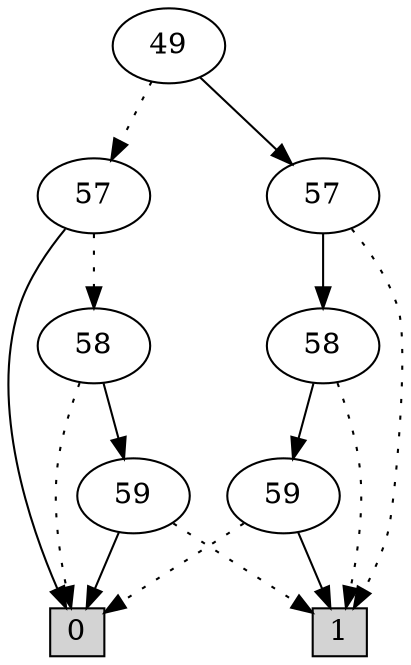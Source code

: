 digraph G {
0 [shape=box, label="0", style=filled, shape=box, height=0.3, width=0.3];
1 [shape=box, label="1", style=filled, shape=box, height=0.3, width=0.3];
3988 [label="49"];
3988 -> 3985 [style=dotted];
3988 -> 3208 [style=filled];
3985 [label="57"];
3985 -> 3205 [style=dotted];
3985 -> 0 [style=filled];
3205 [label="58"];
3205 -> 0 [style=dotted];
3205 -> 121 [style=filled];
121 [label="59"];
121 -> 1 [style=dotted];
121 -> 0 [style=filled];
3208 [label="57"];
3208 -> 1 [style=dotted];
3208 -> 3206 [style=filled];
3206 [label="58"];
3206 -> 1 [style=dotted];
3206 -> 120 [style=filled];
120 [label="59"];
120 -> 0 [style=dotted];
120 -> 1 [style=filled];
}
